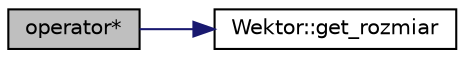 digraph "operator*"
{
  edge [fontname="Helvetica",fontsize="10",labelfontname="Helvetica",labelfontsize="10"];
  node [fontname="Helvetica",fontsize="10",shape=record];
  rankdir="LR";
  Node1 [label="operator*",height=0.2,width=0.4,color="black", fillcolor="grey75", style="filled" fontcolor="black"];
  Node1 -> Node2 [color="midnightblue",fontsize="10",style="solid",fontname="Helvetica"];
  Node2 [label="Wektor::get_rozmiar",height=0.2,width=0.4,color="black", fillcolor="white", style="filled",URL="$class_wektor.html#ae6e459eaf59eaf0c500ae62174402191",tooltip="Metoda pobiera rozmiar wektora. "];
}
